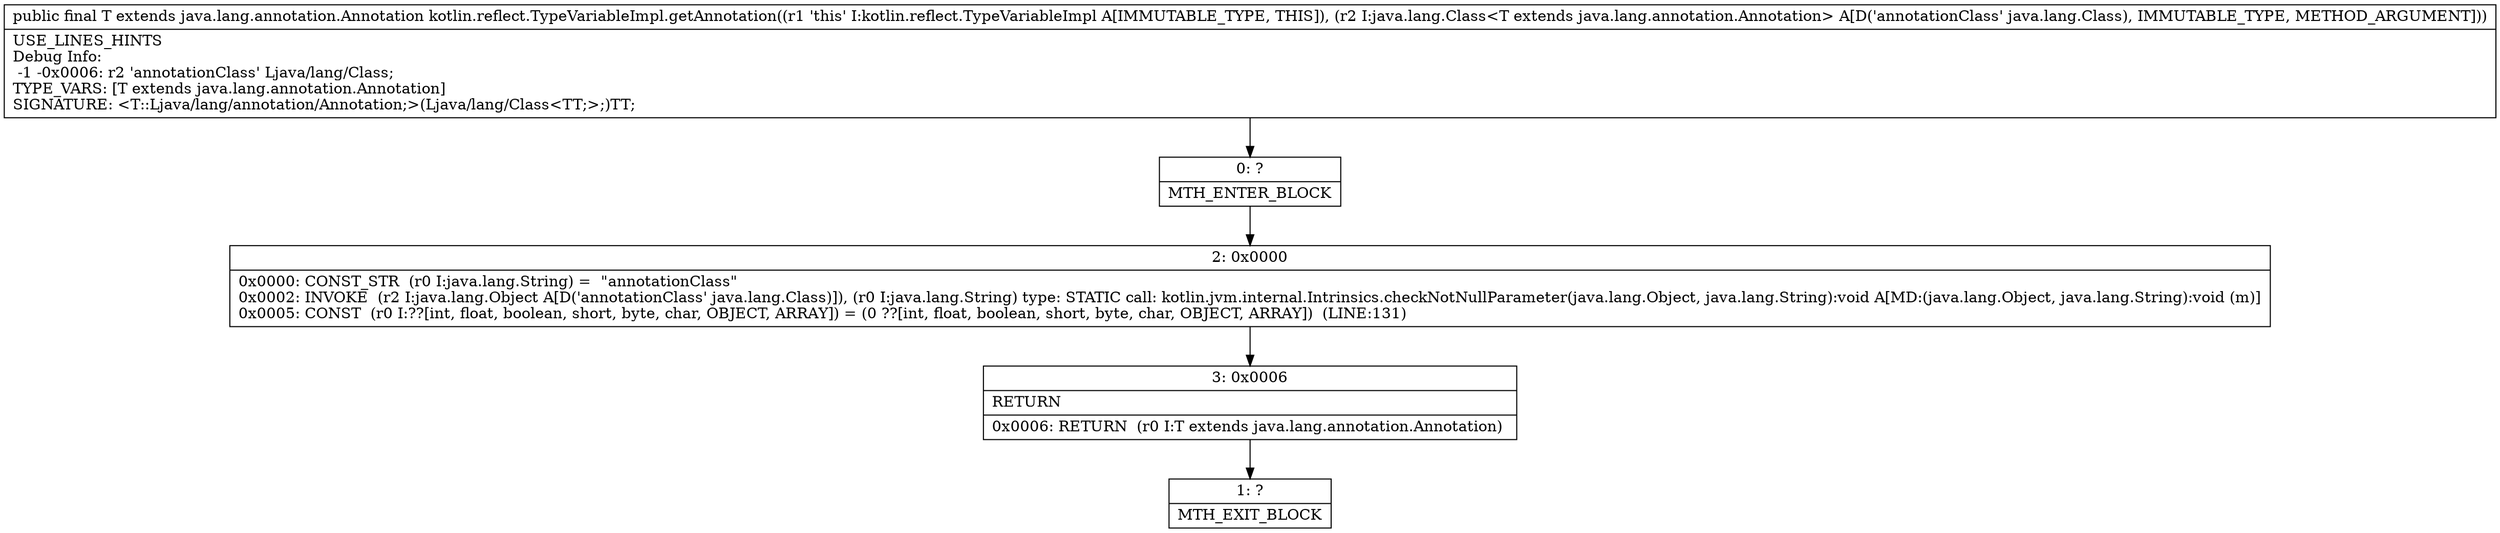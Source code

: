 digraph "CFG forkotlin.reflect.TypeVariableImpl.getAnnotation(Ljava\/lang\/Class;)Ljava\/lang\/annotation\/Annotation;" {
Node_0 [shape=record,label="{0\:\ ?|MTH_ENTER_BLOCK\l}"];
Node_2 [shape=record,label="{2\:\ 0x0000|0x0000: CONST_STR  (r0 I:java.lang.String) =  \"annotationClass\" \l0x0002: INVOKE  (r2 I:java.lang.Object A[D('annotationClass' java.lang.Class)]), (r0 I:java.lang.String) type: STATIC call: kotlin.jvm.internal.Intrinsics.checkNotNullParameter(java.lang.Object, java.lang.String):void A[MD:(java.lang.Object, java.lang.String):void (m)]\l0x0005: CONST  (r0 I:??[int, float, boolean, short, byte, char, OBJECT, ARRAY]) = (0 ??[int, float, boolean, short, byte, char, OBJECT, ARRAY])  (LINE:131)\l}"];
Node_3 [shape=record,label="{3\:\ 0x0006|RETURN\l|0x0006: RETURN  (r0 I:T extends java.lang.annotation.Annotation) \l}"];
Node_1 [shape=record,label="{1\:\ ?|MTH_EXIT_BLOCK\l}"];
MethodNode[shape=record,label="{public final T extends java.lang.annotation.Annotation kotlin.reflect.TypeVariableImpl.getAnnotation((r1 'this' I:kotlin.reflect.TypeVariableImpl A[IMMUTABLE_TYPE, THIS]), (r2 I:java.lang.Class\<T extends java.lang.annotation.Annotation\> A[D('annotationClass' java.lang.Class), IMMUTABLE_TYPE, METHOD_ARGUMENT]))  | USE_LINES_HINTS\lDebug Info:\l  \-1 \-0x0006: r2 'annotationClass' Ljava\/lang\/Class;\lTYPE_VARS: [T extends java.lang.annotation.Annotation]\lSIGNATURE: \<T::Ljava\/lang\/annotation\/Annotation;\>(Ljava\/lang\/Class\<TT;\>;)TT;\l}"];
MethodNode -> Node_0;Node_0 -> Node_2;
Node_2 -> Node_3;
Node_3 -> Node_1;
}

